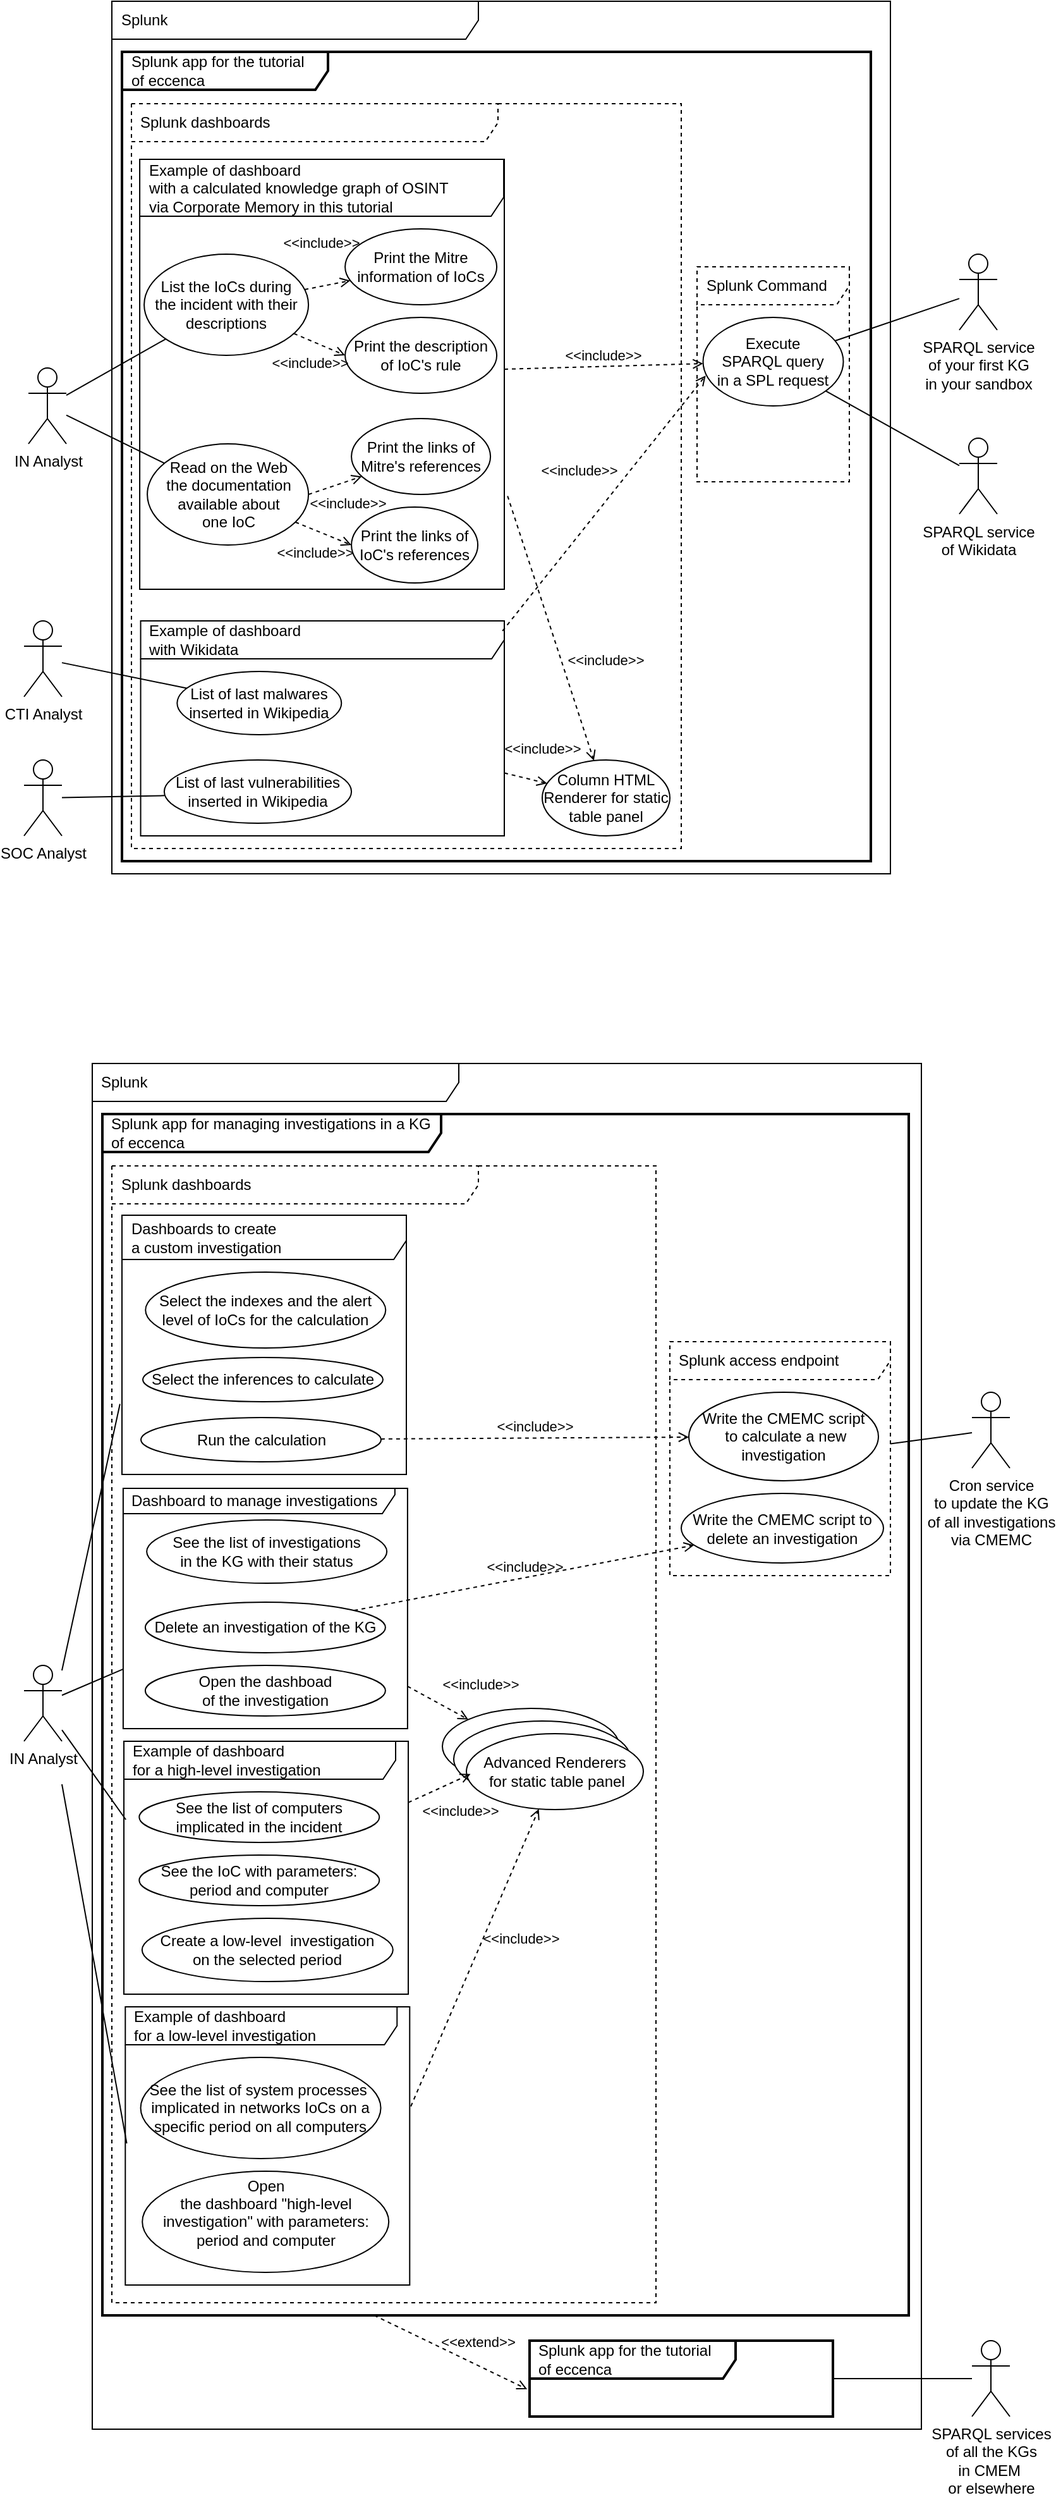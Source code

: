 <mxfile version="20.7.4" type="device"><diagram id="XBubTWhlh1aosy2BnyA_" name="Page-1"><mxGraphModel dx="3274" dy="2833" grid="0" gridSize="10" guides="0" tooltips="1" connect="1" arrows="1" fold="1" page="0" pageScale="1" pageWidth="850" pageHeight="1100" math="0" shadow="0"><root><mxCell id="0"/><mxCell id="1" parent="0"/><mxCell id="5MdgjaKwz6rfVnt7xla8-90" value="Splunk" style="shape=umlFrame;whiteSpace=wrap;html=1;width=290;height=30;boundedLbl=1;verticalAlign=middle;align=left;spacingLeft=5;" vertex="1" parent="1"><mxGeometry x="-766" y="-440" width="656" height="1080" as="geometry"/></mxCell><mxCell id="5MdgjaKwz6rfVnt7xla8-91" value="Splunk app for managing investigations in a KG&lt;br&gt;of eccenca" style="shape=umlFrame;whiteSpace=wrap;html=1;width=268;height=30;boundedLbl=1;verticalAlign=middle;align=left;spacingLeft=5;strokeWidth=2;" vertex="1" parent="1"><mxGeometry x="-758" y="-400" width="638" height="950" as="geometry"/></mxCell><mxCell id="5MdgjaKwz6rfVnt7xla8-92" value="Splunk access endpoint" style="shape=umlFrame;whiteSpace=wrap;html=1;width=290;height=30;boundedLbl=1;verticalAlign=middle;align=left;spacingLeft=5;dashed=1;" vertex="1" parent="1"><mxGeometry x="-309" y="-220" width="174.5" height="185" as="geometry"/></mxCell><mxCell id="5MdgjaKwz6rfVnt7xla8-93" value="Splunk dashboards" style="shape=umlFrame;whiteSpace=wrap;html=1;width=290;height=30;boundedLbl=1;verticalAlign=middle;align=left;spacingLeft=5;dashed=1;" vertex="1" parent="1"><mxGeometry x="-750.5" y="-359" width="430.5" height="899" as="geometry"/></mxCell><mxCell id="5MdgjaKwz6rfVnt7xla8-129" value="" style="ellipse;whiteSpace=wrap;" vertex="1" parent="1"><mxGeometry x="-489" y="70" width="140" height="60" as="geometry"/></mxCell><mxCell id="Wps0dkkQhX-lTVjaKpPz-4" value="Splunk" style="shape=umlFrame;whiteSpace=wrap;html=1;width=290;height=30;boundedLbl=1;verticalAlign=middle;align=left;spacingLeft=5;" parent="1" vertex="1"><mxGeometry x="-750.5" y="-1280" width="616" height="690" as="geometry"/></mxCell><mxCell id="5MdgjaKwz6rfVnt7xla8-1" value="Splunk app for the tutorial&lt;br&gt;of eccenca" style="shape=umlFrame;whiteSpace=wrap;html=1;width=163;height=30;boundedLbl=1;verticalAlign=middle;align=left;spacingLeft=5;strokeWidth=2;" vertex="1" parent="1"><mxGeometry x="-742.5" y="-1240" width="592.5" height="640" as="geometry"/></mxCell><mxCell id="Wps0dkkQhX-lTVjaKpPz-13" value="Splunk Command" style="shape=umlFrame;whiteSpace=wrap;html=1;width=290;height=30;boundedLbl=1;verticalAlign=middle;align=left;spacingLeft=5;dashed=1;" parent="1" vertex="1"><mxGeometry x="-287.5" y="-1070" width="120.5" height="170" as="geometry"/></mxCell><mxCell id="Wps0dkkQhX-lTVjaKpPz-12" value="Splunk dashboards" style="shape=umlFrame;whiteSpace=wrap;html=1;width=290;height=30;boundedLbl=1;verticalAlign=middle;align=left;spacingLeft=5;dashed=1;" parent="1" vertex="1"><mxGeometry x="-735" y="-1199" width="435" height="589" as="geometry"/></mxCell><mxCell id="5MdgjaKwz6rfVnt7xla8-14" value="Dashboards to create &lt;br&gt;a custom investigation" style="shape=umlFrame;whiteSpace=wrap;html=1;width=245;height=35;boundedLbl=1;verticalAlign=middle;align=left;spacingLeft=5;" vertex="1" parent="1"><mxGeometry x="-742.5" y="-320" width="225" height="205" as="geometry"/></mxCell><mxCell id="5MdgjaKwz6rfVnt7xla8-15" value="Example of dashboard &lt;br&gt;for a high-level investigation" style="shape=umlFrame;whiteSpace=wrap;html=1;width=215;height=30;boundedLbl=1;verticalAlign=middle;align=left;spacingLeft=5;" vertex="1" parent="1"><mxGeometry x="-740.98" y="96" width="225" height="200" as="geometry"/></mxCell><mxCell id="Wps0dkkQhX-lTVjaKpPz-14" value="Example of dashboard &lt;br&gt;with a calculated knowledge graph of OSINT &lt;br&gt;via Corporate Memory in this tutorial" style="shape=umlFrame;whiteSpace=wrap;html=1;width=288;height=45;boundedLbl=1;verticalAlign=middle;align=left;spacingLeft=5;strokeWidth=1;" parent="1" vertex="1"><mxGeometry x="-728.45" y="-1155" width="288.45" height="340" as="geometry"/></mxCell><mxCell id="Wps0dkkQhX-lTVjaKpPz-1" value="IN Analyst" style="shape=umlActor;verticalLabelPosition=bottom;verticalAlign=top;html=1;outlineConnect=0;" parent="1" vertex="1"><mxGeometry x="-816.5" y="-990" width="30" height="60" as="geometry"/></mxCell><mxCell id="Wps0dkkQhX-lTVjaKpPz-10" value="List the IoCs during&#10;the incident with their descriptions" style="ellipse;whiteSpace=wrap;" parent="1" vertex="1"><mxGeometry x="-724.95" y="-1080" width="130" height="80" as="geometry"/></mxCell><mxCell id="Wps0dkkQhX-lTVjaKpPz-11" value="Execute &#10;SPARQL query&#10;in a SPL request" style="ellipse;whiteSpace=wrap;" parent="1" vertex="1"><mxGeometry x="-282.75" y="-1030" width="111" height="70" as="geometry"/></mxCell><mxCell id="Wps0dkkQhX-lTVjaKpPz-16" value="Print the description &#10;of IoC's rule" style="ellipse;whiteSpace=wrap;" parent="1" vertex="1"><mxGeometry x="-565.95" y="-1030" width="120" height="60" as="geometry"/></mxCell><mxCell id="Wps0dkkQhX-lTVjaKpPz-17" value="Print the Mitre information of IoCs" style="ellipse;whiteSpace=wrap;" parent="1" vertex="1"><mxGeometry x="-565.95" y="-1100" width="120" height="60" as="geometry"/></mxCell><mxCell id="Wps0dkkQhX-lTVjaKpPz-19" value="Read on the Web &#10;the documentation available about &#10;one IoC" style="ellipse;whiteSpace=wrap;" parent="1" vertex="1"><mxGeometry x="-722.45" y="-930" width="127.5" height="80" as="geometry"/></mxCell><mxCell id="Wps0dkkQhX-lTVjaKpPz-20" value="Print the links of IoC's references" style="ellipse;whiteSpace=wrap;" parent="1" vertex="1"><mxGeometry x="-560.95" y="-880" width="100" height="60" as="geometry"/></mxCell><mxCell id="Wps0dkkQhX-lTVjaKpPz-21" value="Print the links of Mitre's references" style="ellipse;whiteSpace=wrap;" parent="1" vertex="1"><mxGeometry x="-560.95" y="-950" width="110" height="60" as="geometry"/></mxCell><mxCell id="Wps0dkkQhX-lTVjaKpPz-23" value="&amp;lt;&amp;lt;include&amp;gt;&amp;gt;" style="html=1;verticalAlign=bottom;labelBackgroundColor=none;endArrow=open;endFill=0;dashed=1;rounded=0;" parent="1" target="Wps0dkkQhX-lTVjaKpPz-17" edge="1" source="Wps0dkkQhX-lTVjaKpPz-10"><mxGeometry x="-0.013" y="25" width="160" relative="1" as="geometry"><mxPoint x="-520.95" y="-1050.5" as="sourcePoint"/><mxPoint x="-360.95" y="-1050.5" as="targetPoint"/><mxPoint as="offset"/></mxGeometry></mxCell><mxCell id="Wps0dkkQhX-lTVjaKpPz-24" value="&amp;lt;&amp;lt;include&amp;gt;&amp;gt;" style="html=1;verticalAlign=bottom;labelBackgroundColor=none;endArrow=open;endFill=0;dashed=1;rounded=0;entryX=0;entryY=0.5;entryDx=0;entryDy=0;" parent="1" source="Wps0dkkQhX-lTVjaKpPz-10" target="Wps0dkkQhX-lTVjaKpPz-16" edge="1"><mxGeometry x="0.096" y="-25" width="160" relative="1" as="geometry"><mxPoint x="-510.95" y="-1040.5" as="sourcePoint"/><mxPoint x="-400.95" y="-1060" as="targetPoint"/><mxPoint as="offset"/></mxGeometry></mxCell><mxCell id="Wps0dkkQhX-lTVjaKpPz-25" value="&amp;lt;&amp;lt;include&amp;gt;&amp;gt;" style="html=1;verticalAlign=bottom;labelBackgroundColor=none;endArrow=open;endFill=0;dashed=1;rounded=0;entryX=0;entryY=0.5;entryDx=0;entryDy=0;" parent="1" source="Wps0dkkQhX-lTVjaKpPz-19" target="Wps0dkkQhX-lTVjaKpPz-20" edge="1"><mxGeometry x="0.096" y="-25" width="160" relative="1" as="geometry"><mxPoint x="-510.95" y="-1040" as="sourcePoint"/><mxPoint x="-400.95" y="-990" as="targetPoint"/><mxPoint as="offset"/></mxGeometry></mxCell><mxCell id="Wps0dkkQhX-lTVjaKpPz-26" value="&amp;lt;&amp;lt;include&amp;gt;&amp;gt;" style="html=1;verticalAlign=bottom;labelBackgroundColor=none;endArrow=open;endFill=0;dashed=1;rounded=0;exitX=1;exitY=0.5;exitDx=0;exitDy=0;" parent="1" source="Wps0dkkQhX-lTVjaKpPz-19" target="Wps0dkkQhX-lTVjaKpPz-21" edge="1"><mxGeometry x="0.096" y="-25" width="160" relative="1" as="geometry"><mxPoint x="-510.95" y="-1040" as="sourcePoint"/><mxPoint x="-400.95" y="-990" as="targetPoint"/><mxPoint as="offset"/></mxGeometry></mxCell><mxCell id="Wps0dkkQhX-lTVjaKpPz-27" value="&amp;lt;&amp;lt;include&amp;gt;&amp;gt;" style="html=1;verticalAlign=bottom;labelBackgroundColor=none;endArrow=open;endFill=0;dashed=1;rounded=0;" parent="1" target="Wps0dkkQhX-lTVjaKpPz-11" edge="1" source="Wps0dkkQhX-lTVjaKpPz-14"><mxGeometry width="160" relative="1" as="geometry"><mxPoint x="-214.45" y="-1120.5" as="sourcePoint"/><mxPoint x="-393.45" y="-1145" as="targetPoint"/></mxGeometry></mxCell><mxCell id="Wps0dkkQhX-lTVjaKpPz-31" value="Dashboard to manage investigations&amp;nbsp;" style="shape=umlFrame;whiteSpace=wrap;html=1;width=215;height=20;boundedLbl=1;verticalAlign=middle;align=left;spacingLeft=5;" parent="1" vertex="1"><mxGeometry x="-741.55" y="-104" width="225" height="190" as="geometry"/></mxCell><mxCell id="5MdgjaKwz6rfVnt7xla8-5" value="Write the CMEMC script&#10; to calculate a new investigation" style="ellipse;whiteSpace=wrap;" vertex="1" parent="1"><mxGeometry x="-294" y="-180" width="150" height="70" as="geometry"/></mxCell><mxCell id="5MdgjaKwz6rfVnt7xla8-6" value="Write the CMEMC script to delete an investigation" style="ellipse;whiteSpace=wrap;" vertex="1" parent="1"><mxGeometry x="-300" y="-100" width="160" height="55" as="geometry"/></mxCell><mxCell id="5MdgjaKwz6rfVnt7xla8-8" value="See the list of computers implicated in the incident" style="ellipse;whiteSpace=wrap;" vertex="1" parent="1"><mxGeometry x="-728.85" y="136" width="190" height="40" as="geometry"/></mxCell><mxCell id="5MdgjaKwz6rfVnt7xla8-9" value="See the IoC with parameters: period and computer" style="ellipse;whiteSpace=wrap;" vertex="1" parent="1"><mxGeometry x="-728.85" y="186" width="190" height="40" as="geometry"/></mxCell><mxCell id="5MdgjaKwz6rfVnt7xla8-12" value="Delete an investigation of the KG" style="ellipse;whiteSpace=wrap;" vertex="1" parent="1"><mxGeometry x="-724.05" y="-14" width="190" height="40" as="geometry"/></mxCell><mxCell id="5MdgjaKwz6rfVnt7xla8-13" value="See the list of investigations&#10;in the KG with their status" style="ellipse;whiteSpace=wrap;" vertex="1" parent="1"><mxGeometry x="-722.92" y="-79" width="190" height="50" as="geometry"/></mxCell><mxCell id="5MdgjaKwz6rfVnt7xla8-17" value="SPARQL service&lt;br&gt;of your first KG&lt;br&gt;in your&amp;nbsp;sandbox" style="shape=umlActor;verticalLabelPosition=bottom;verticalAlign=top;html=1;outlineConnect=0;" vertex="1" parent="1"><mxGeometry x="-80" y="-1080" width="30" height="60" as="geometry"/></mxCell><mxCell id="5MdgjaKwz6rfVnt7xla8-23" value="" style="endArrow=none;html=1;rounded=0;" edge="1" parent="1" source="Wps0dkkQhX-lTVjaKpPz-1" target="Wps0dkkQhX-lTVjaKpPz-10"><mxGeometry width="50" height="50" relative="1" as="geometry"><mxPoint x="-792.5" y="-600" as="sourcePoint"/><mxPoint x="-792.5" y="-810" as="targetPoint"/></mxGeometry></mxCell><mxCell id="5MdgjaKwz6rfVnt7xla8-25" value="" style="endArrow=none;html=1;rounded=0;" edge="1" parent="1" source="Wps0dkkQhX-lTVjaKpPz-1" target="Wps0dkkQhX-lTVjaKpPz-19"><mxGeometry width="50" height="50" relative="1" as="geometry"><mxPoint x="-802.5" y="-980" as="sourcePoint"/><mxPoint x="-679.573" y="-990.745" as="targetPoint"/></mxGeometry></mxCell><mxCell id="5MdgjaKwz6rfVnt7xla8-76" value="Select the indexes and the alert level of IoCs for the calculation" style="ellipse;whiteSpace=wrap;" vertex="1" parent="1"><mxGeometry x="-723.87" y="-275" width="190" height="60" as="geometry"/></mxCell><mxCell id="5MdgjaKwz6rfVnt7xla8-77" value="Run the calculation" style="ellipse;whiteSpace=wrap;" vertex="1" parent="1"><mxGeometry x="-727.5" y="-160" width="190" height="35" as="geometry"/></mxCell><mxCell id="5MdgjaKwz6rfVnt7xla8-78" value="Select the inferences to calculate" style="ellipse;whiteSpace=wrap;" vertex="1" parent="1"><mxGeometry x="-726" y="-207.5" width="190" height="35" as="geometry"/></mxCell><mxCell id="5MdgjaKwz6rfVnt7xla8-79" value="Column HTML Renderer for static table panel" style="ellipse;whiteSpace=wrap;" vertex="1" parent="1"><mxGeometry x="-410" y="-680" width="101" height="60" as="geometry"/></mxCell><mxCell id="5MdgjaKwz6rfVnt7xla8-83" value="&amp;lt;&amp;lt;include&amp;gt;&amp;gt;" style="html=1;verticalAlign=bottom;labelBackgroundColor=none;endArrow=open;endFill=0;dashed=1;rounded=0;" edge="1" parent="1" source="5MdgjaKwz6rfVnt7xla8-147" target="5MdgjaKwz6rfVnt7xla8-79"><mxGeometry x="0.533" y="17" width="160" relative="1" as="geometry"><mxPoint x="-404.45" y="-960" as="sourcePoint"/><mxPoint x="-274.45" y="-1035" as="targetPoint"/><mxPoint as="offset"/></mxGeometry></mxCell><mxCell id="5MdgjaKwz6rfVnt7xla8-84" value="" style="endArrow=none;html=1;rounded=0;" edge="1" parent="1" source="Wps0dkkQhX-lTVjaKpPz-11" target="5MdgjaKwz6rfVnt7xla8-17"><mxGeometry width="50" height="50" relative="1" as="geometry"><mxPoint x="-861" y="-896" as="sourcePoint"/><mxPoint x="-126" y="-869.5" as="targetPoint"/></mxGeometry></mxCell><mxCell id="5MdgjaKwz6rfVnt7xla8-95" value="IN Analyst" style="shape=umlActor;verticalLabelPosition=bottom;verticalAlign=top;html=1;outlineConnect=0;" vertex="1" parent="1"><mxGeometry x="-820" y="36" width="30" height="60" as="geometry"/></mxCell><mxCell id="5MdgjaKwz6rfVnt7xla8-107" value="&amp;lt;&amp;lt;include&amp;gt;&amp;gt;" style="html=1;verticalAlign=bottom;labelBackgroundColor=none;endArrow=open;endFill=0;dashed=1;rounded=0;" edge="1" parent="1" source="5MdgjaKwz6rfVnt7xla8-77" target="5MdgjaKwz6rfVnt7xla8-5"><mxGeometry width="160" relative="1" as="geometry"><mxPoint x="-468.599" y="-215.798" as="sourcePoint"/><mxPoint x="-293.777" y="-168.766" as="targetPoint"/></mxGeometry></mxCell><mxCell id="5MdgjaKwz6rfVnt7xla8-109" value="&amp;lt;&amp;lt;include&amp;gt;&amp;gt;" style="html=1;verticalAlign=bottom;labelBackgroundColor=none;endArrow=open;endFill=0;dashed=1;rounded=0;" edge="1" parent="1" source="5MdgjaKwz6rfVnt7xla8-12" target="5MdgjaKwz6rfVnt7xla8-6"><mxGeometry width="160" relative="1" as="geometry"><mxPoint x="-466.45" y="-80" as="sourcePoint"/><mxPoint x="-291.721" y="-138.53" as="targetPoint"/></mxGeometry></mxCell><mxCell id="5MdgjaKwz6rfVnt7xla8-111" value="Cron service&lt;br&gt;to update&amp;nbsp;the KG &lt;br&gt;of all investigations&lt;br&gt;via CMEMC" style="shape=umlActor;verticalLabelPosition=bottom;verticalAlign=top;html=1;outlineConnect=0;" vertex="1" parent="1"><mxGeometry x="-70" y="-180" width="30" height="60" as="geometry"/></mxCell><mxCell id="5MdgjaKwz6rfVnt7xla8-114" value="" style="ellipse;whiteSpace=wrap;" vertex="1" parent="1"><mxGeometry x="-480" y="80" width="140" height="60" as="geometry"/></mxCell><mxCell id="5MdgjaKwz6rfVnt7xla8-117" value="" style="endArrow=none;html=1;rounded=0;" edge="1" parent="1" source="5MdgjaKwz6rfVnt7xla8-92" target="5MdgjaKwz6rfVnt7xla8-111"><mxGeometry width="50" height="50" relative="1" as="geometry"><mxPoint x="-187.25" y="-155" as="sourcePoint"/><mxPoint x="-141.5" y="-29.5" as="targetPoint"/></mxGeometry></mxCell><mxCell id="5MdgjaKwz6rfVnt7xla8-118" value="Splunk app for the tutorial&lt;br&gt;of eccenca" style="shape=umlFrame;whiteSpace=wrap;html=1;width=163;height=30;boundedLbl=1;verticalAlign=middle;align=left;spacingLeft=5;strokeWidth=2;" vertex="1" parent="1"><mxGeometry x="-420" y="570" width="240" height="60" as="geometry"/></mxCell><mxCell id="5MdgjaKwz6rfVnt7xla8-121" value="SPARQL services&lt;br&gt;of all the KGs &lt;br&gt;in CMEM&amp;nbsp;&lt;br&gt;or elsewhere" style="shape=umlActor;verticalLabelPosition=bottom;verticalAlign=top;html=1;outlineConnect=0;" vertex="1" parent="1"><mxGeometry x="-70" y="570" width="30" height="60" as="geometry"/></mxCell><mxCell id="5MdgjaKwz6rfVnt7xla8-122" value="" style="endArrow=none;html=1;rounded=0;" edge="1" parent="1" source="5MdgjaKwz6rfVnt7xla8-118" target="5MdgjaKwz6rfVnt7xla8-121"><mxGeometry width="50" height="50" relative="1" as="geometry"><mxPoint x="-318.26" y="675.731" as="sourcePoint"/><mxPoint x="-266.95" y="816.5" as="targetPoint"/></mxGeometry></mxCell><mxCell id="5MdgjaKwz6rfVnt7xla8-128" value="Advanced Renderers&#10; for static table panel" style="ellipse;whiteSpace=wrap;" vertex="1" parent="1"><mxGeometry x="-470" y="90" width="140" height="60" as="geometry"/></mxCell><mxCell id="5MdgjaKwz6rfVnt7xla8-130" value="&amp;lt;&amp;lt;extend&amp;gt;&amp;gt;" style="html=1;verticalAlign=bottom;labelBackgroundColor=none;endArrow=open;endFill=0;dashed=1;rounded=0;entryX=-0.008;entryY=0.64;entryDx=0;entryDy=0;entryPerimeter=0;" edge="1" parent="1" target="5MdgjaKwz6rfVnt7xla8-118"><mxGeometry x="0.291" y="9" width="160" relative="1" as="geometry"><mxPoint x="-543" y="550" as="sourcePoint"/><mxPoint x="40" y="349" as="targetPoint"/><mxPoint as="offset"/></mxGeometry></mxCell><mxCell id="5MdgjaKwz6rfVnt7xla8-131" value="Open the dashboad &#10;of the investigation" style="ellipse;whiteSpace=wrap;" vertex="1" parent="1"><mxGeometry x="-724.05" y="36" width="190" height="40" as="geometry"/></mxCell><mxCell id="5MdgjaKwz6rfVnt7xla8-132" value="Create a low-level  investigation&#10;on the selected period" style="ellipse;whiteSpace=wrap;" vertex="1" parent="1"><mxGeometry x="-726.6" y="236" width="198.5" height="50" as="geometry"/></mxCell><mxCell id="5MdgjaKwz6rfVnt7xla8-134" value="Example of dashboard &lt;br&gt;for a low-level investigation" style="shape=umlFrame;whiteSpace=wrap;html=1;width=215;height=30;boundedLbl=1;verticalAlign=middle;align=left;spacingLeft=5;" vertex="1" parent="1"><mxGeometry x="-739.85" y="306" width="225" height="220" as="geometry"/></mxCell><mxCell id="5MdgjaKwz6rfVnt7xla8-135" value="See the list of system processes &#10;implicated in networks IoCs on a specific period on all computers" style="ellipse;whiteSpace=wrap;" vertex="1" parent="1"><mxGeometry x="-727.72" y="346" width="190" height="80" as="geometry"/></mxCell><mxCell id="5MdgjaKwz6rfVnt7xla8-138" value="Open &#10;the dashboard &quot;high-level investigation&quot; with parameters: period and computer&#10; " style="ellipse;whiteSpace=wrap;" vertex="1" parent="1"><mxGeometry x="-726.4" y="436" width="195" height="80" as="geometry"/></mxCell><mxCell id="5MdgjaKwz6rfVnt7xla8-140" value="&amp;lt;&amp;lt;include&amp;gt;&amp;gt;" style="html=1;verticalAlign=bottom;labelBackgroundColor=none;endArrow=open;endFill=0;dashed=1;rounded=0;entryX=0;entryY=0;entryDx=0;entryDy=0;" edge="1" parent="1" source="Wps0dkkQhX-lTVjaKpPz-31" target="5MdgjaKwz6rfVnt7xla8-129"><mxGeometry x="0.968" y="21" width="160" relative="1" as="geometry"><mxPoint x="-456.45" y="-70" as="sourcePoint"/><mxPoint x="-281.721" y="-128.53" as="targetPoint"/><mxPoint as="offset"/></mxGeometry></mxCell><mxCell id="5MdgjaKwz6rfVnt7xla8-141" value="&amp;lt;&amp;lt;include&amp;gt;&amp;gt;" style="html=1;verticalAlign=bottom;labelBackgroundColor=none;endArrow=open;endFill=0;dashed=1;rounded=0;" edge="1" parent="1" source="5MdgjaKwz6rfVnt7xla8-15" target="5MdgjaKwz6rfVnt7xla8-129"><mxGeometry x="0.164" y="-30" width="160" relative="1" as="geometry"><mxPoint x="-506.55" y="58.906" as="sourcePoint"/><mxPoint x="-448.497" y="88.787" as="targetPoint"/><mxPoint y="1" as="offset"/></mxGeometry></mxCell><mxCell id="5MdgjaKwz6rfVnt7xla8-142" value="&amp;lt;&amp;lt;include&amp;gt;&amp;gt;" style="html=1;verticalAlign=bottom;labelBackgroundColor=none;endArrow=open;endFill=0;dashed=1;rounded=0;exitX=1.004;exitY=0.358;exitDx=0;exitDy=0;exitPerimeter=0;" edge="1" parent="1" source="5MdgjaKwz6rfVnt7xla8-134" target="5MdgjaKwz6rfVnt7xla8-128"><mxGeometry x="0.164" y="-30" width="160" relative="1" as="geometry"><mxPoint x="-505.98" y="156.824" as="sourcePoint"/><mxPoint x="-447.936" y="131.451" as="targetPoint"/><mxPoint y="1" as="offset"/></mxGeometry></mxCell><mxCell id="5MdgjaKwz6rfVnt7xla8-143" value="" style="endArrow=none;html=1;rounded=0;entryX=-0.007;entryY=0.728;entryDx=0;entryDy=0;entryPerimeter=0;" edge="1" parent="1" target="5MdgjaKwz6rfVnt7xla8-14"><mxGeometry width="50" height="50" relative="1" as="geometry"><mxPoint x="-790" y="40" as="sourcePoint"/><mxPoint x="-697.738" y="-772.886" as="targetPoint"/></mxGeometry></mxCell><mxCell id="5MdgjaKwz6rfVnt7xla8-144" value="" style="endArrow=none;html=1;rounded=0;" edge="1" parent="1" source="5MdgjaKwz6rfVnt7xla8-95" target="Wps0dkkQhX-lTVjaKpPz-31"><mxGeometry width="50" height="50" relative="1" as="geometry"><mxPoint x="-807" y="-110" as="sourcePoint"/><mxPoint x="-732.5" y="-148.844" as="targetPoint"/></mxGeometry></mxCell><mxCell id="5MdgjaKwz6rfVnt7xla8-145" value="" style="endArrow=none;html=1;rounded=0;entryX=0.007;entryY=0.31;entryDx=0;entryDy=0;entryPerimeter=0;" edge="1" parent="1" source="5MdgjaKwz6rfVnt7xla8-95" target="5MdgjaKwz6rfVnt7xla8-15"><mxGeometry width="50" height="50" relative="1" as="geometry"><mxPoint x="-797" y="-100" as="sourcePoint"/><mxPoint x="-722.5" y="-138.844" as="targetPoint"/></mxGeometry></mxCell><mxCell id="5MdgjaKwz6rfVnt7xla8-146" value="" style="endArrow=none;html=1;rounded=0;entryX=0.005;entryY=0.491;entryDx=0;entryDy=0;entryPerimeter=0;" edge="1" parent="1" target="5MdgjaKwz6rfVnt7xla8-134"><mxGeometry width="50" height="50" relative="1" as="geometry"><mxPoint x="-790" y="130" as="sourcePoint"/><mxPoint x="-712.5" y="-128.844" as="targetPoint"/></mxGeometry></mxCell><mxCell id="5MdgjaKwz6rfVnt7xla8-147" value="Example of dashboard &lt;br&gt;with Wikidata" style="shape=umlFrame;whiteSpace=wrap;html=1;width=290;height=30;boundedLbl=1;verticalAlign=middle;align=left;spacingLeft=5;strokeWidth=1;" vertex="1" parent="1"><mxGeometry x="-727.72" y="-790" width="287.72" height="170" as="geometry"/></mxCell><mxCell id="5MdgjaKwz6rfVnt7xla8-149" value="List of last malwares &#10;inserted in Wikipedia" style="ellipse;whiteSpace=wrap;" vertex="1" parent="1"><mxGeometry x="-698.85" y="-750" width="130" height="50" as="geometry"/></mxCell><mxCell id="5MdgjaKwz6rfVnt7xla8-151" value="List of last vulnerabilities&#10;inserted in Wikipedia" style="ellipse;whiteSpace=wrap;" vertex="1" parent="1"><mxGeometry x="-709.05" y="-680" width="148.1" height="50" as="geometry"/></mxCell><mxCell id="5MdgjaKwz6rfVnt7xla8-152" value="&amp;lt;&amp;lt;include&amp;gt;&amp;gt;" style="html=1;verticalAlign=bottom;labelBackgroundColor=none;endArrow=open;endFill=0;dashed=1;rounded=0;exitX=0.995;exitY=0.047;exitDx=0;exitDy=0;exitPerimeter=0;entryX=0.019;entryY=0.657;entryDx=0;entryDy=0;entryPerimeter=0;" edge="1" parent="1" source="5MdgjaKwz6rfVnt7xla8-147" target="Wps0dkkQhX-lTVjaKpPz-11"><mxGeometry x="0.011" y="25" width="160" relative="1" as="geometry"><mxPoint x="-430" y="-979.038" as="sourcePoint"/><mxPoint x="-260" y="-990" as="targetPoint"/><mxPoint x="-1" as="offset"/></mxGeometry></mxCell><mxCell id="5MdgjaKwz6rfVnt7xla8-153" value="&amp;lt;&amp;lt;include&amp;gt;&amp;gt;" style="html=1;verticalAlign=bottom;labelBackgroundColor=none;endArrow=open;endFill=0;dashed=1;rounded=0;exitX=1.009;exitY=0.783;exitDx=0;exitDy=0;exitPerimeter=0;" edge="1" parent="1" source="Wps0dkkQhX-lTVjaKpPz-14" target="5MdgjaKwz6rfVnt7xla8-79"><mxGeometry x="0.416" y="30" width="160" relative="1" as="geometry"><mxPoint x="-430" y="-659.749" as="sourcePoint"/><mxPoint x="-396.171" y="-651.459" as="targetPoint"/><mxPoint as="offset"/></mxGeometry></mxCell><mxCell id="5MdgjaKwz6rfVnt7xla8-154" value="SPARQL service&lt;br&gt;of Wikidata" style="shape=umlActor;verticalLabelPosition=bottom;verticalAlign=top;html=1;outlineConnect=0;" vertex="1" parent="1"><mxGeometry x="-80" y="-934.5" width="30" height="60" as="geometry"/></mxCell><mxCell id="5MdgjaKwz6rfVnt7xla8-157" value="" style="endArrow=none;html=1;rounded=0;" edge="1" parent="1" source="Wps0dkkQhX-lTVjaKpPz-11" target="5MdgjaKwz6rfVnt7xla8-154"><mxGeometry width="50" height="50" relative="1" as="geometry"><mxPoint x="-168.183" y="-1001.356" as="sourcePoint"/><mxPoint x="-70" y="-1034.915" as="targetPoint"/></mxGeometry></mxCell><mxCell id="5MdgjaKwz6rfVnt7xla8-158" value="SOC Analyst" style="shape=umlActor;verticalLabelPosition=bottom;verticalAlign=top;html=1;outlineConnect=0;" vertex="1" parent="1"><mxGeometry x="-820" y="-680" width="30" height="60" as="geometry"/></mxCell><mxCell id="5MdgjaKwz6rfVnt7xla8-159" value="" style="endArrow=none;html=1;rounded=0;" edge="1" parent="1" source="5MdgjaKwz6rfVnt7xla8-161" target="5MdgjaKwz6rfVnt7xla8-149"><mxGeometry width="50" height="50" relative="1" as="geometry"><mxPoint x="-792.5" y="-337.11" as="sourcePoint"/><mxPoint x="-707.738" y="-749.996" as="targetPoint"/></mxGeometry></mxCell><mxCell id="5MdgjaKwz6rfVnt7xla8-160" value="" style="endArrow=none;html=1;rounded=0;" edge="1" parent="1" source="5MdgjaKwz6rfVnt7xla8-158"><mxGeometry width="50" height="50" relative="1" as="geometry"><mxPoint x="-802.5" y="-717.11" as="sourcePoint"/><mxPoint x="-708.829" y="-651.822" as="targetPoint"/></mxGeometry></mxCell><mxCell id="5MdgjaKwz6rfVnt7xla8-161" value="CTI Analyst" style="shape=umlActor;verticalLabelPosition=bottom;verticalAlign=top;html=1;outlineConnect=0;" vertex="1" parent="1"><mxGeometry x="-820" y="-790" width="30" height="60" as="geometry"/></mxCell></root></mxGraphModel></diagram></mxfile>